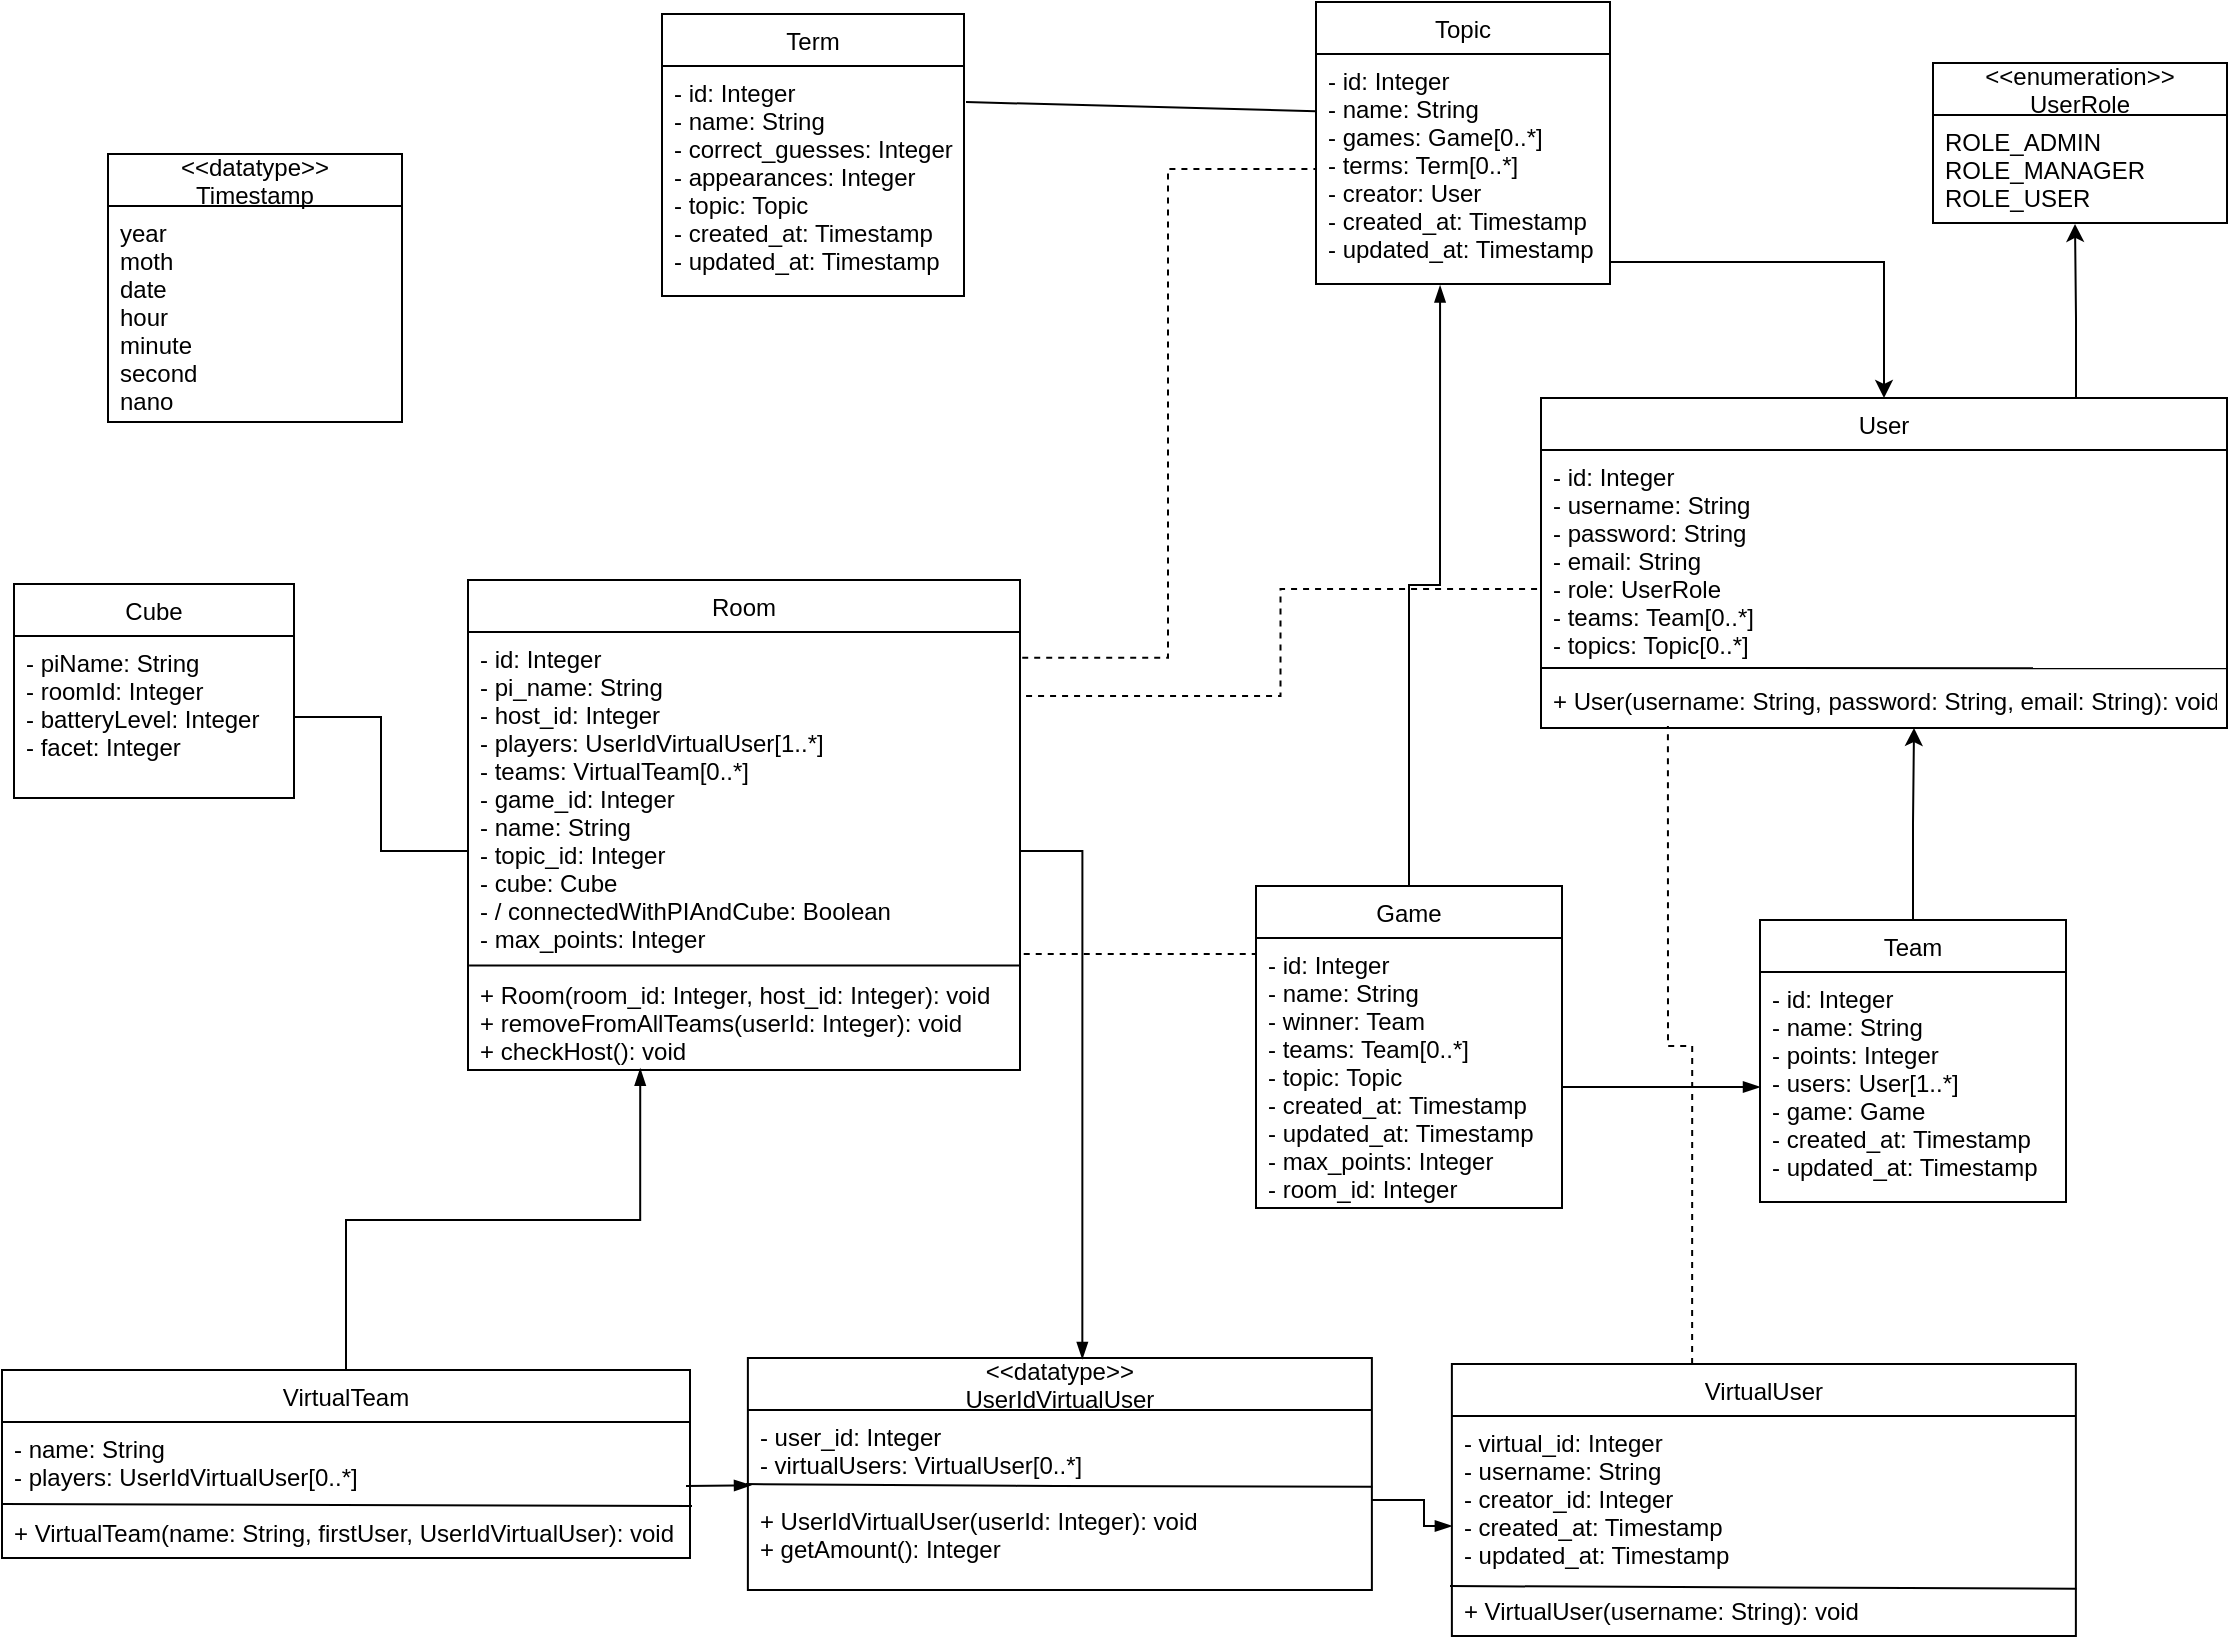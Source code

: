<mxfile version="13.9.9" type="device"><diagram id="C5RBs43oDa-KdzZeNtuy" name="Page-1"><mxGraphModel dx="2222" dy="22" grid="0" gridSize="10" guides="1" tooltips="1" connect="1" arrows="1" fold="1" page="0" pageScale="1" pageWidth="827" pageHeight="1169" math="0" shadow="0"><root><mxCell id="WIyWlLk6GJQsqaUBKTNV-0"/><mxCell id="WIyWlLk6GJQsqaUBKTNV-1" parent="WIyWlLk6GJQsqaUBKTNV-0"/><mxCell id="mKAIcvCfkdqER0AQD8_Q-0" value="Team" style="swimlane;fontStyle=0;childLayout=stackLayout;horizontal=1;startSize=26;fillColor=none;horizontalStack=0;resizeParent=1;resizeParentMax=0;resizeLast=0;collapsible=1;marginBottom=0;" parent="WIyWlLk6GJQsqaUBKTNV-1" vertex="1"><mxGeometry x="195" y="1468" width="153" height="141" as="geometry"/></mxCell><mxCell id="mKAIcvCfkdqER0AQD8_Q-4" value="- id: Integer&#10;- name: String&#10;- points: Integer&#10;- users: User[1..*]&#10;- game: Game&#10;- created_at: Timestamp&#10;- updated_at: Timestamp&#10;" style="text;strokeColor=none;fillColor=none;align=left;verticalAlign=top;spacingLeft=4;spacingRight=4;overflow=hidden;rotatable=0;points=[[0,0.5],[1,0.5]];portConstraint=eastwest;" parent="mKAIcvCfkdqER0AQD8_Q-0" vertex="1"><mxGeometry y="26" width="153" height="115" as="geometry"/></mxCell><mxCell id="mKAIcvCfkdqER0AQD8_Q-5" value="User" style="swimlane;fontStyle=0;childLayout=stackLayout;horizontal=1;startSize=26;fillColor=none;horizontalStack=0;resizeParent=1;resizeParentMax=0;resizeLast=0;collapsible=1;marginBottom=0;" parent="WIyWlLk6GJQsqaUBKTNV-1" vertex="1"><mxGeometry x="85.5" y="1207" width="343" height="165" as="geometry"/></mxCell><mxCell id="mKAIcvCfkdqER0AQD8_Q-6" value="- id: Integer&#10;- username: String&#10;- password: String&#10;- email: String&#10;- role: UserRole&#10;- teams: Team[0..*]&#10;- topics: Topic[0..*]&#10;&#10;+ User(username: String, password: String, email: String): void" style="text;strokeColor=none;fillColor=none;align=left;verticalAlign=top;spacingLeft=4;spacingRight=4;overflow=hidden;rotatable=0;points=[[0,0.5],[1,0.5]];portConstraint=eastwest;" parent="mKAIcvCfkdqER0AQD8_Q-5" vertex="1"><mxGeometry y="26" width="343" height="139" as="geometry"/></mxCell><mxCell id="_-N6egum2d1IlpLUYx0I-8" value="" style="endArrow=none;html=1;exitX=0.002;exitY=0.693;exitDx=0;exitDy=0;exitPerimeter=0;entryX=1.001;entryY=0.785;entryDx=0;entryDy=0;entryPerimeter=0;" parent="mKAIcvCfkdqER0AQD8_Q-5" target="mKAIcvCfkdqER0AQD8_Q-6" edge="1"><mxGeometry width="50" height="50" relative="1" as="geometry"><mxPoint x="0.002" y="134.997" as="sourcePoint"/><mxPoint x="171" y="135" as="targetPoint"/></mxGeometry></mxCell><mxCell id="mKAIcvCfkdqER0AQD8_Q-13" value="Room" style="swimlane;fontStyle=0;childLayout=stackLayout;horizontal=1;startSize=26;fillColor=none;horizontalStack=0;resizeParent=1;resizeParentMax=0;resizeLast=0;collapsible=1;marginBottom=0;" parent="WIyWlLk6GJQsqaUBKTNV-1" vertex="1"><mxGeometry x="-451" y="1298" width="276" height="245" as="geometry"/></mxCell><mxCell id="mKAIcvCfkdqER0AQD8_Q-14" value="- id: Integer&#10;- pi_name: String&#10;- host_id: Integer&#10;- players: UserIdVirtualUser[1..*]&#10;- teams: VirtualTeam[0..*]&#10;- game_id: Integer&#10;- name: String&#10;- topic_id: Integer&#10;- cube: Cube&#10;- / connectedWithPIAndCube: Boolean&#10;- max_points: Integer&#10;&#10;+ Room(room_id: Integer, host_id: Integer): void&#10;+ removeFromAllTeams(userId: Integer): void&#10;+ checkHost(): void&#10;&#10;" style="text;strokeColor=none;fillColor=none;align=left;verticalAlign=top;spacingLeft=4;spacingRight=4;overflow=hidden;rotatable=0;points=[[0,0.5],[1,0.5]];portConstraint=eastwest;" parent="mKAIcvCfkdqER0AQD8_Q-13" vertex="1"><mxGeometry y="26" width="276" height="219" as="geometry"/></mxCell><mxCell id="_-N6egum2d1IlpLUYx0I-7" value="" style="endArrow=none;html=1;exitX=0.002;exitY=0.693;exitDx=0;exitDy=0;exitPerimeter=0;entryX=1;entryY=0.693;entryDx=0;entryDy=0;entryPerimeter=0;" parent="mKAIcvCfkdqER0AQD8_Q-13" edge="1"><mxGeometry width="50" height="50" relative="1" as="geometry"><mxPoint x="0.552" y="192.767" as="sourcePoint"/><mxPoint x="276" y="192.767" as="targetPoint"/></mxGeometry></mxCell><mxCell id="mKAIcvCfkdqER0AQD8_Q-15" value="Topic" style="swimlane;fontStyle=0;childLayout=stackLayout;horizontal=1;startSize=26;fillColor=none;horizontalStack=0;resizeParent=1;resizeParentMax=0;resizeLast=0;collapsible=1;marginBottom=0;" parent="WIyWlLk6GJQsqaUBKTNV-1" vertex="1"><mxGeometry x="-27" y="1009" width="147" height="141" as="geometry"/></mxCell><mxCell id="mKAIcvCfkdqER0AQD8_Q-16" value="- id: Integer&#10;- name: String&#10;- games: Game[0..*]&#10;- terms: Term[0..*]&#10;- creator: User&#10;- created_at: Timestamp&#10;- updated_at: Timestamp&#10;" style="text;strokeColor=none;fillColor=none;align=left;verticalAlign=top;spacingLeft=4;spacingRight=4;overflow=hidden;rotatable=0;points=[[0,0.5],[1,0.5]];portConstraint=eastwest;" parent="mKAIcvCfkdqER0AQD8_Q-15" vertex="1"><mxGeometry y="26" width="147" height="115" as="geometry"/></mxCell><mxCell id="mKAIcvCfkdqER0AQD8_Q-19" value="Cube" style="swimlane;fontStyle=0;childLayout=stackLayout;horizontal=1;startSize=26;fillColor=none;horizontalStack=0;resizeParent=1;resizeParentMax=0;resizeLast=0;collapsible=1;marginBottom=0;" parent="WIyWlLk6GJQsqaUBKTNV-1" vertex="1"><mxGeometry x="-678" y="1300" width="140" height="107" as="geometry"/></mxCell><mxCell id="mKAIcvCfkdqER0AQD8_Q-20" value="- piName: String&#10;- roomId: Integer&#10;- batteryLevel: Integer&#10;- facet: Integer&#10;" style="text;strokeColor=none;fillColor=none;align=left;verticalAlign=top;spacingLeft=4;spacingRight=4;overflow=hidden;rotatable=0;points=[[0,0.5],[1,0.5]];portConstraint=eastwest;" parent="mKAIcvCfkdqER0AQD8_Q-19" vertex="1"><mxGeometry y="26" width="140" height="81" as="geometry"/></mxCell><mxCell id="mKAIcvCfkdqER0AQD8_Q-21" value="Term" style="swimlane;fontStyle=0;childLayout=stackLayout;horizontal=1;startSize=26;fillColor=none;horizontalStack=0;resizeParent=1;resizeParentMax=0;resizeLast=0;collapsible=1;marginBottom=0;" parent="WIyWlLk6GJQsqaUBKTNV-1" vertex="1"><mxGeometry x="-354" y="1015" width="151" height="141" as="geometry"/></mxCell><mxCell id="mKAIcvCfkdqER0AQD8_Q-22" value="- id: Integer&#10;- name: String&#10;- correct_guesses: Integer&#10;- appearances: Integer&#10;- topic: Topic&#10;- created_at: Timestamp&#10;- updated_at: Timestamp" style="text;strokeColor=none;fillColor=none;align=left;verticalAlign=top;spacingLeft=4;spacingRight=4;overflow=hidden;rotatable=0;points=[[0,0.5],[1,0.5]];portConstraint=eastwest;" parent="mKAIcvCfkdqER0AQD8_Q-21" vertex="1"><mxGeometry y="26" width="151" height="115" as="geometry"/></mxCell><mxCell id="_-N6egum2d1IlpLUYx0I-34" style="edgeStyle=orthogonalEdgeStyle;rounded=0;orthogonalLoop=1;jettySize=auto;html=1;entryX=0.422;entryY=1.007;entryDx=0;entryDy=0;entryPerimeter=0;endArrow=blockThin;endFill=1;" parent="WIyWlLk6GJQsqaUBKTNV-1" source="_-N6egum2d1IlpLUYx0I-5" target="mKAIcvCfkdqER0AQD8_Q-16" edge="1"><mxGeometry relative="1" as="geometry"/></mxCell><mxCell id="_-N6egum2d1IlpLUYx0I-5" value="Game" style="swimlane;fontStyle=0;childLayout=stackLayout;horizontal=1;startSize=26;fillColor=none;horizontalStack=0;resizeParent=1;resizeParentMax=0;resizeLast=0;collapsible=1;marginBottom=0;" parent="WIyWlLk6GJQsqaUBKTNV-1" vertex="1"><mxGeometry x="-57" y="1451" width="153" height="161" as="geometry"/></mxCell><mxCell id="_-N6egum2d1IlpLUYx0I-6" value="- id: Integer&#10;- name: String&#10;- winner: Team&#10;- teams: Team[0..*]&#10;- topic: Topic&#10;- created_at: Timestamp&#10;- updated_at: Timestamp&#10;- max_points: Integer&#10;- room_id: Integer" style="text;strokeColor=none;fillColor=none;align=left;verticalAlign=top;spacingLeft=4;spacingRight=4;overflow=hidden;rotatable=0;points=[[0,0.5],[1,0.5]];portConstraint=eastwest;" parent="_-N6egum2d1IlpLUYx0I-5" vertex="1"><mxGeometry y="26" width="153" height="135" as="geometry"/></mxCell><mxCell id="_-N6egum2d1IlpLUYx0I-9" value="&lt;&lt;enumeration&gt;&gt;&#10;UserRole" style="swimlane;fontStyle=0;childLayout=stackLayout;horizontal=1;startSize=26;fillColor=none;horizontalStack=0;resizeParent=1;resizeParentMax=0;resizeLast=0;collapsible=1;marginBottom=0;" parent="WIyWlLk6GJQsqaUBKTNV-1" vertex="1"><mxGeometry x="281.5" y="1039.5" width="147" height="80" as="geometry"/></mxCell><mxCell id="_-N6egum2d1IlpLUYx0I-10" value="ROLE_ADMIN&#10;ROLE_MANAGER&#10;ROLE_USER" style="text;strokeColor=none;fillColor=none;align=left;verticalAlign=top;spacingLeft=4;spacingRight=4;overflow=hidden;rotatable=0;points=[[0,0.5],[1,0.5]];portConstraint=eastwest;" parent="_-N6egum2d1IlpLUYx0I-9" vertex="1"><mxGeometry y="26" width="147" height="54" as="geometry"/></mxCell><mxCell id="_-N6egum2d1IlpLUYx0I-11" style="edgeStyle=orthogonalEdgeStyle;rounded=0;orthogonalLoop=1;jettySize=auto;html=1;entryX=0.483;entryY=1.009;entryDx=0;entryDy=0;entryPerimeter=0;" parent="WIyWlLk6GJQsqaUBKTNV-1" edge="1" target="_-N6egum2d1IlpLUYx0I-10"><mxGeometry relative="1" as="geometry"><mxPoint x="355" y="1205" as="targetPoint"/><Array as="points"><mxPoint x="353" y="1207"/><mxPoint x="353" y="1167"/><mxPoint x="352" y="1167"/></Array><mxPoint x="353" y="1207" as="sourcePoint"/></mxGeometry></mxCell><mxCell id="_-N6egum2d1IlpLUYx0I-12" value="&lt;&lt;datatype&gt;&gt;&#10;Timestamp" style="swimlane;fontStyle=0;childLayout=stackLayout;horizontal=1;startSize=26;fillColor=none;horizontalStack=0;resizeParent=1;resizeParentMax=0;resizeLast=0;collapsible=1;marginBottom=0;" parent="WIyWlLk6GJQsqaUBKTNV-1" vertex="1"><mxGeometry x="-631" y="1085" width="147" height="134" as="geometry"/></mxCell><mxCell id="_-N6egum2d1IlpLUYx0I-13" value="year&#10;moth&#10;date&#10;hour&#10;minute&#10;second&#10;nano" style="text;strokeColor=none;fillColor=none;align=left;verticalAlign=top;spacingLeft=4;spacingRight=4;overflow=hidden;rotatable=0;points=[[0,0.5],[1,0.5]];portConstraint=eastwest;" parent="_-N6egum2d1IlpLUYx0I-12" vertex="1"><mxGeometry y="26" width="147" height="108" as="geometry"/></mxCell><mxCell id="_-N6egum2d1IlpLUYx0I-35" style="edgeStyle=orthogonalEdgeStyle;rounded=0;orthogonalLoop=1;jettySize=auto;html=1;entryX=0.312;entryY=0.997;entryDx=0;entryDy=0;entryPerimeter=0;endArrow=blockThin;endFill=1;" parent="WIyWlLk6GJQsqaUBKTNV-1" source="_-N6egum2d1IlpLUYx0I-14" target="mKAIcvCfkdqER0AQD8_Q-14" edge="1"><mxGeometry relative="1" as="geometry"/></mxCell><mxCell id="_-N6egum2d1IlpLUYx0I-14" value="VirtualTeam" style="swimlane;fontStyle=0;childLayout=stackLayout;horizontal=1;startSize=26;fillColor=none;horizontalStack=0;resizeParent=1;resizeParentMax=0;resizeLast=0;collapsible=1;marginBottom=0;" parent="WIyWlLk6GJQsqaUBKTNV-1" vertex="1"><mxGeometry x="-684" y="1693" width="344" height="94" as="geometry"/></mxCell><mxCell id="_-N6egum2d1IlpLUYx0I-15" value="- name: String&#10;- players: UserIdVirtualUser[0..*]&#10;&#10;+ VirtualTeam(name: String, firstUser, UserIdVirtualUser): void" style="text;strokeColor=none;fillColor=none;align=left;verticalAlign=top;spacingLeft=4;spacingRight=4;overflow=hidden;rotatable=0;points=[[0,0.5],[1,0.5]];portConstraint=eastwest;" parent="_-N6egum2d1IlpLUYx0I-14" vertex="1"><mxGeometry y="26" width="344" height="68" as="geometry"/></mxCell><mxCell id="_-N6egum2d1IlpLUYx0I-16" value="" style="endArrow=none;html=1;exitX=0;exitY=0.5;exitDx=0;exitDy=0;" parent="_-N6egum2d1IlpLUYx0I-14" edge="1"><mxGeometry width="50" height="50" relative="1" as="geometry"><mxPoint y="67.0" as="sourcePoint"/><mxPoint x="345" y="68" as="targetPoint"/></mxGeometry></mxCell><mxCell id="_-N6egum2d1IlpLUYx0I-19" value="VirtualUser" style="swimlane;fontStyle=0;childLayout=stackLayout;horizontal=1;startSize=26;fillColor=none;horizontalStack=0;resizeParent=1;resizeParentMax=0;resizeLast=0;collapsible=1;marginBottom=0;" parent="WIyWlLk6GJQsqaUBKTNV-1" vertex="1"><mxGeometry x="40.94" y="1690" width="312" height="136" as="geometry"/></mxCell><mxCell id="_-N6egum2d1IlpLUYx0I-20" value="- virtual_id: Integer&#10;- username: String&#10;- creator_id: Integer&#10;- created_at: Timestamp&#10;- updated_at: Timestamp&#10;&#10;+ VirtualUser(username: String): void" style="text;strokeColor=none;fillColor=none;align=left;verticalAlign=top;spacingLeft=4;spacingRight=4;overflow=hidden;rotatable=0;points=[[0,0.5],[1,0.5]];portConstraint=eastwest;" parent="_-N6egum2d1IlpLUYx0I-19" vertex="1"><mxGeometry y="26" width="312" height="110" as="geometry"/></mxCell><mxCell id="_-N6egum2d1IlpLUYx0I-21" value="" style="endArrow=none;html=1;exitX=-0.003;exitY=0.773;exitDx=0;exitDy=0;exitPerimeter=0;entryX=1.001;entryY=0.785;entryDx=0;entryDy=0;entryPerimeter=0;" parent="_-N6egum2d1IlpLUYx0I-19" source="_-N6egum2d1IlpLUYx0I-20" target="_-N6egum2d1IlpLUYx0I-20" edge="1"><mxGeometry width="50" height="50" relative="1" as="geometry"><mxPoint x="0.002" y="134.997" as="sourcePoint"/><mxPoint x="171" y="135" as="targetPoint"/></mxGeometry></mxCell><mxCell id="_-N6egum2d1IlpLUYx0I-22" value="&lt;&lt;datatype&gt;&gt;&#10;UserIdVirtualUser" style="swimlane;fontStyle=0;childLayout=stackLayout;horizontal=1;startSize=26;fillColor=none;horizontalStack=0;resizeParent=1;resizeParentMax=0;resizeLast=0;collapsible=1;marginBottom=0;" parent="WIyWlLk6GJQsqaUBKTNV-1" vertex="1"><mxGeometry x="-311.06" y="1687" width="312" height="116" as="geometry"/></mxCell><mxCell id="_-N6egum2d1IlpLUYx0I-24" value="" style="endArrow=none;html=1;exitX=-0.003;exitY=0.773;exitDx=0;exitDy=0;exitPerimeter=0;entryX=1.001;entryY=0.785;entryDx=0;entryDy=0;entryPerimeter=0;" parent="_-N6egum2d1IlpLUYx0I-22" edge="1"><mxGeometry width="50" height="50" relative="1" as="geometry"><mxPoint x="-0.936" y="63.03" as="sourcePoint"/><mxPoint x="312.312" y="64.35" as="targetPoint"/><Array as="points"><mxPoint x="144" y="64"/></Array></mxGeometry></mxCell><mxCell id="_-N6egum2d1IlpLUYx0I-23" value="- user_id: Integer&#10;- virtualUsers: VirtualUser[0..*]&#10;&#10;+ UserIdVirtualUser(userId: Integer): void&#10;+ getAmount(): Integer" style="text;strokeColor=none;fillColor=none;align=left;verticalAlign=top;spacingLeft=4;spacingRight=4;overflow=hidden;rotatable=0;points=[[0,0.5],[1,0.5]];portConstraint=eastwest;" parent="_-N6egum2d1IlpLUYx0I-22" vertex="1"><mxGeometry y="26" width="312" height="90" as="geometry"/></mxCell><mxCell id="_-N6egum2d1IlpLUYx0I-25" style="edgeStyle=orthogonalEdgeStyle;rounded=0;orthogonalLoop=1;jettySize=auto;html=1;exitX=0.5;exitY=0;exitDx=0;exitDy=0;" parent="WIyWlLk6GJQsqaUBKTNV-1" source="mKAIcvCfkdqER0AQD8_Q-0" target="mKAIcvCfkdqER0AQD8_Q-6" edge="1"><mxGeometry relative="1" as="geometry"><mxPoint x="272" y="1462" as="sourcePoint"/><Array as="points"><mxPoint x="272" y="1420"/><mxPoint x="272" y="1303"/></Array></mxGeometry></mxCell><mxCell id="_-N6egum2d1IlpLUYx0I-26" style="edgeStyle=orthogonalEdgeStyle;rounded=0;orthogonalLoop=1;jettySize=auto;html=1;" parent="WIyWlLk6GJQsqaUBKTNV-1" source="mKAIcvCfkdqER0AQD8_Q-16" target="mKAIcvCfkdqER0AQD8_Q-5" edge="1"><mxGeometry relative="1" as="geometry"><Array as="points"><mxPoint x="257" y="1139"/></Array></mxGeometry></mxCell><mxCell id="_-N6egum2d1IlpLUYx0I-28" value="" style="endArrow=none;html=1;exitX=-0.001;exitY=0.249;exitDx=0;exitDy=0;exitPerimeter=0;" parent="WIyWlLk6GJQsqaUBKTNV-1" source="mKAIcvCfkdqER0AQD8_Q-16" edge="1"><mxGeometry width="50" height="50" relative="1" as="geometry"><mxPoint x="348" y="920" as="sourcePoint"/><mxPoint x="-202" y="1059" as="targetPoint"/></mxGeometry></mxCell><mxCell id="_-N6egum2d1IlpLUYx0I-31" style="edgeStyle=orthogonalEdgeStyle;rounded=0;orthogonalLoop=1;jettySize=auto;html=1;endArrow=none;endFill=0;" parent="WIyWlLk6GJQsqaUBKTNV-1" source="mKAIcvCfkdqER0AQD8_Q-14" target="mKAIcvCfkdqER0AQD8_Q-20" edge="1"><mxGeometry relative="1" as="geometry"/></mxCell><mxCell id="_-N6egum2d1IlpLUYx0I-33" style="edgeStyle=orthogonalEdgeStyle;rounded=0;orthogonalLoop=1;jettySize=auto;html=1;entryX=0;entryY=0.5;entryDx=0;entryDy=0;endArrow=blockThin;endFill=1;" parent="WIyWlLk6GJQsqaUBKTNV-1" source="_-N6egum2d1IlpLUYx0I-6" target="mKAIcvCfkdqER0AQD8_Q-4" edge="1"><mxGeometry relative="1" as="geometry"><Array as="points"><mxPoint x="138" y="1552"/></Array></mxGeometry></mxCell><mxCell id="_-N6egum2d1IlpLUYx0I-36" style="edgeStyle=orthogonalEdgeStyle;rounded=0;orthogonalLoop=1;jettySize=auto;html=1;entryX=0.005;entryY=0.418;entryDx=0;entryDy=0;entryPerimeter=0;endArrow=blockThin;endFill=1;" parent="WIyWlLk6GJQsqaUBKTNV-1" target="_-N6egum2d1IlpLUYx0I-23" edge="1"><mxGeometry relative="1" as="geometry"><Array as="points"><mxPoint x="-342" y="1751"/></Array><mxPoint x="-342" y="1751" as="sourcePoint"/></mxGeometry></mxCell><mxCell id="_-N6egum2d1IlpLUYx0I-37" style="edgeStyle=orthogonalEdgeStyle;rounded=0;orthogonalLoop=1;jettySize=auto;html=1;entryX=0;entryY=0.5;entryDx=0;entryDy=0;endArrow=blockThin;endFill=1;" parent="WIyWlLk6GJQsqaUBKTNV-1" source="_-N6egum2d1IlpLUYx0I-23" target="_-N6egum2d1IlpLUYx0I-20" edge="1"><mxGeometry relative="1" as="geometry"><Array as="points"><mxPoint x="27" y="1758"/><mxPoint x="27" y="1771"/></Array></mxGeometry></mxCell><mxCell id="_-N6egum2d1IlpLUYx0I-38" style="edgeStyle=orthogonalEdgeStyle;rounded=0;orthogonalLoop=1;jettySize=auto;html=1;endArrow=none;endFill=0;exitX=1.014;exitY=0.735;exitDx=0;exitDy=0;exitPerimeter=0;dashed=1;" parent="WIyWlLk6GJQsqaUBKTNV-1" edge="1"><mxGeometry relative="1" as="geometry"><mxPoint x="-173.136" y="1484.965" as="sourcePoint"/><mxPoint x="-57" y="1485" as="targetPoint"/></mxGeometry></mxCell><mxCell id="_-N6egum2d1IlpLUYx0I-39" style="edgeStyle=orthogonalEdgeStyle;rounded=0;orthogonalLoop=1;jettySize=auto;html=1;endArrow=none;endFill=0;exitX=1.011;exitY=0.146;exitDx=0;exitDy=0;exitPerimeter=0;dashed=1;" parent="WIyWlLk6GJQsqaUBKTNV-1" source="mKAIcvCfkdqER0AQD8_Q-14" target="mKAIcvCfkdqER0AQD8_Q-6" edge="1"><mxGeometry relative="1" as="geometry"><mxPoint x="-163.136" y="1494.965" as="sourcePoint"/><mxPoint x="-47" y="1495" as="targetPoint"/></mxGeometry></mxCell><mxCell id="_-N6egum2d1IlpLUYx0I-40" style="edgeStyle=orthogonalEdgeStyle;rounded=0;orthogonalLoop=1;jettySize=auto;html=1;endArrow=none;endFill=0;exitX=1.004;exitY=0.059;exitDx=0;exitDy=0;exitPerimeter=0;dashed=1;entryX=0;entryY=0.5;entryDx=0;entryDy=0;" parent="WIyWlLk6GJQsqaUBKTNV-1" source="mKAIcvCfkdqER0AQD8_Q-14" target="mKAIcvCfkdqER0AQD8_Q-16" edge="1"><mxGeometry relative="1" as="geometry"><mxPoint x="-161.964" y="1365.974" as="sourcePoint"/><mxPoint x="95.157" y="1366.988" as="targetPoint"/></mxGeometry></mxCell><mxCell id="_-N6egum2d1IlpLUYx0I-41" style="edgeStyle=orthogonalEdgeStyle;rounded=0;orthogonalLoop=1;jettySize=auto;html=1;endArrow=none;endFill=0;exitX=0.385;exitY=0;exitDx=0;exitDy=0;exitPerimeter=0;dashed=1;entryX=0.185;entryY=0.993;entryDx=0;entryDy=0;entryPerimeter=0;" parent="WIyWlLk6GJQsqaUBKTNV-1" source="_-N6egum2d1IlpLUYx0I-19" target="mKAIcvCfkdqER0AQD8_Q-6" edge="1"><mxGeometry relative="1" as="geometry"><mxPoint x="-151.964" y="1375.974" as="sourcePoint"/><mxPoint x="105.157" y="1376.988" as="targetPoint"/></mxGeometry></mxCell><mxCell id="_-N6egum2d1IlpLUYx0I-43" style="edgeStyle=orthogonalEdgeStyle;rounded=0;orthogonalLoop=1;jettySize=auto;html=1;entryX=0.536;entryY=0.004;entryDx=0;entryDy=0;entryPerimeter=0;endArrow=blockThin;endFill=1;" parent="WIyWlLk6GJQsqaUBKTNV-1" source="mKAIcvCfkdqER0AQD8_Q-14" target="_-N6egum2d1IlpLUYx0I-22" edge="1"><mxGeometry relative="1" as="geometry"/></mxCell></root></mxGraphModel></diagram></mxfile>